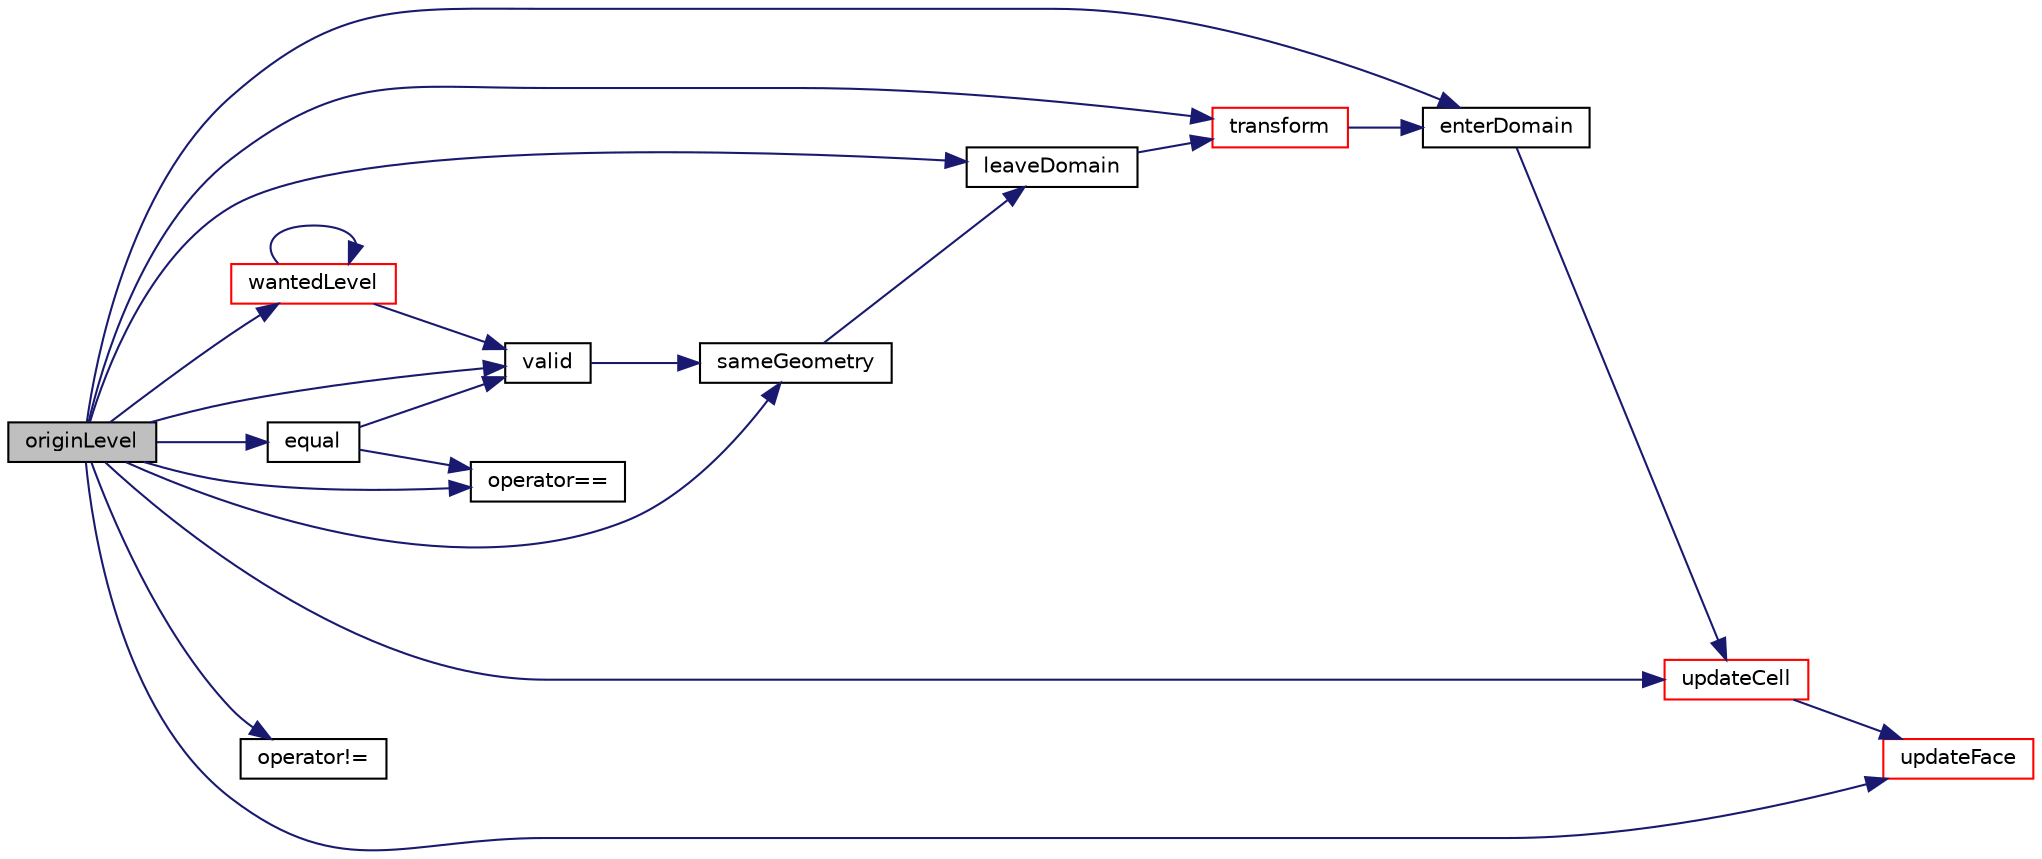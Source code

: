 digraph "originLevel"
{
  bgcolor="transparent";
  edge [fontname="Helvetica",fontsize="10",labelfontname="Helvetica",labelfontsize="10"];
  node [fontname="Helvetica",fontsize="10",shape=record];
  rankdir="LR";
  Node1 [label="originLevel",height=0.2,width=0.4,color="black", fillcolor="grey75", style="filled", fontcolor="black"];
  Node1 -> Node2 [color="midnightblue",fontsize="10",style="solid",fontname="Helvetica"];
  Node2 [label="enterDomain",height=0.2,width=0.4,color="black",URL="$a02168.html#aae32d50d4429db52c18d0a2bce8b95d9",tooltip="Reverse of leaveDomain. "];
  Node2 -> Node3 [color="midnightblue",fontsize="10",style="solid",fontname="Helvetica"];
  Node3 [label="updateCell",height=0.2,width=0.4,color="red",URL="$a02168.html#a1cb1f4fa0292e42caf4e4bc5f3074bd7",tooltip="Influence of neighbouring face. "];
  Node3 -> Node4 [color="midnightblue",fontsize="10",style="solid",fontname="Helvetica"];
  Node4 [label="updateFace",height=0.2,width=0.4,color="red",URL="$a02168.html#a8e964a63e2b60f3ade99c5faf14fdec4",tooltip="Influence of neighbouring cell. "];
  Node1 -> Node5 [color="midnightblue",fontsize="10",style="solid",fontname="Helvetica"];
  Node5 [label="equal",height=0.2,width=0.4,color="black",URL="$a02168.html#a48c10d9c453bf56eee5d1ee8ac8dd455",tooltip="Same (like operator==) "];
  Node5 -> Node6 [color="midnightblue",fontsize="10",style="solid",fontname="Helvetica"];
  Node6 [label="valid",height=0.2,width=0.4,color="black",URL="$a02168.html#afb067add3a7b797b903304b6ae641172",tooltip="Check whether origin has been changed at all or. "];
  Node6 -> Node7 [color="midnightblue",fontsize="10",style="solid",fontname="Helvetica"];
  Node7 [label="sameGeometry",height=0.2,width=0.4,color="black",URL="$a02168.html#aea091284f351f93cf9dbe39051da363b",tooltip="Check for identical geometrical data. Used for cyclics checking. "];
  Node7 -> Node8 [color="midnightblue",fontsize="10",style="solid",fontname="Helvetica"];
  Node8 [label="leaveDomain",height=0.2,width=0.4,color="black",URL="$a02168.html#a27c7ce9d6ae696ff97c79651906ae3e6",tooltip="Convert any absolute coordinates into relative to (patch)face. "];
  Node8 -> Node9 [color="midnightblue",fontsize="10",style="solid",fontname="Helvetica"];
  Node9 [label="transform",height=0.2,width=0.4,color="red",URL="$a02168.html#aed2b737758d1e2ae18db7bb1278e1747",tooltip="Apply rotation matrix to any coordinates. "];
  Node9 -> Node2 [color="midnightblue",fontsize="10",style="solid",fontname="Helvetica"];
  Node5 -> Node10 [color="midnightblue",fontsize="10",style="solid",fontname="Helvetica"];
  Node10 [label="operator==",height=0.2,width=0.4,color="black",URL="$a02168.html#af503880f6928fdc2679bd93846296a47"];
  Node1 -> Node8 [color="midnightblue",fontsize="10",style="solid",fontname="Helvetica"];
  Node1 -> Node11 [color="midnightblue",fontsize="10",style="solid",fontname="Helvetica"];
  Node11 [label="operator!=",height=0.2,width=0.4,color="black",URL="$a02168.html#aade9b0433e44d722b57820400a6f4a9d"];
  Node1 -> Node10 [color="midnightblue",fontsize="10",style="solid",fontname="Helvetica"];
  Node1 -> Node7 [color="midnightblue",fontsize="10",style="solid",fontname="Helvetica"];
  Node1 -> Node9 [color="midnightblue",fontsize="10",style="solid",fontname="Helvetica"];
  Node1 -> Node3 [color="midnightblue",fontsize="10",style="solid",fontname="Helvetica"];
  Node1 -> Node4 [color="midnightblue",fontsize="10",style="solid",fontname="Helvetica"];
  Node1 -> Node6 [color="midnightblue",fontsize="10",style="solid",fontname="Helvetica"];
  Node1 -> Node12 [color="midnightblue",fontsize="10",style="solid",fontname="Helvetica"];
  Node12 [label="wantedLevel",height=0.2,width=0.4,color="red",URL="$a02168.html#a4cdaf5bdb45dc220f6adea15a3d65546",tooltip="Calculates the wanted level at a given point. Walks out from. "];
  Node12 -> Node6 [color="midnightblue",fontsize="10",style="solid",fontname="Helvetica"];
  Node12 -> Node12 [color="midnightblue",fontsize="10",style="solid",fontname="Helvetica"];
}
